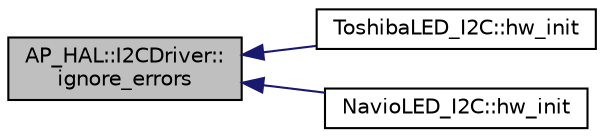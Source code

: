 digraph "AP_HAL::I2CDriver::ignore_errors"
{
 // INTERACTIVE_SVG=YES
  edge [fontname="Helvetica",fontsize="10",labelfontname="Helvetica",labelfontsize="10"];
  node [fontname="Helvetica",fontsize="10",shape=record];
  rankdir="LR";
  Node1 [label="AP_HAL::I2CDriver::\lignore_errors",height=0.2,width=0.4,color="black", fillcolor="grey75", style="filled" fontcolor="black"];
  Node1 -> Node2 [dir="back",color="midnightblue",fontsize="10",style="solid",fontname="Helvetica"];
  Node2 [label="ToshibaLED_I2C::hw_init",height=0.2,width=0.4,color="black", fillcolor="white", style="filled",URL="$classToshibaLED__I2C.html#ab4c128ad9e8774de9a9a7714d5d15041"];
  Node1 -> Node3 [dir="back",color="midnightblue",fontsize="10",style="solid",fontname="Helvetica"];
  Node3 [label="NavioLED_I2C::hw_init",height=0.2,width=0.4,color="black", fillcolor="white", style="filled",URL="$classNavioLED__I2C.html#ab5b4acc02c35ce1888079283bdc06393"];
}
